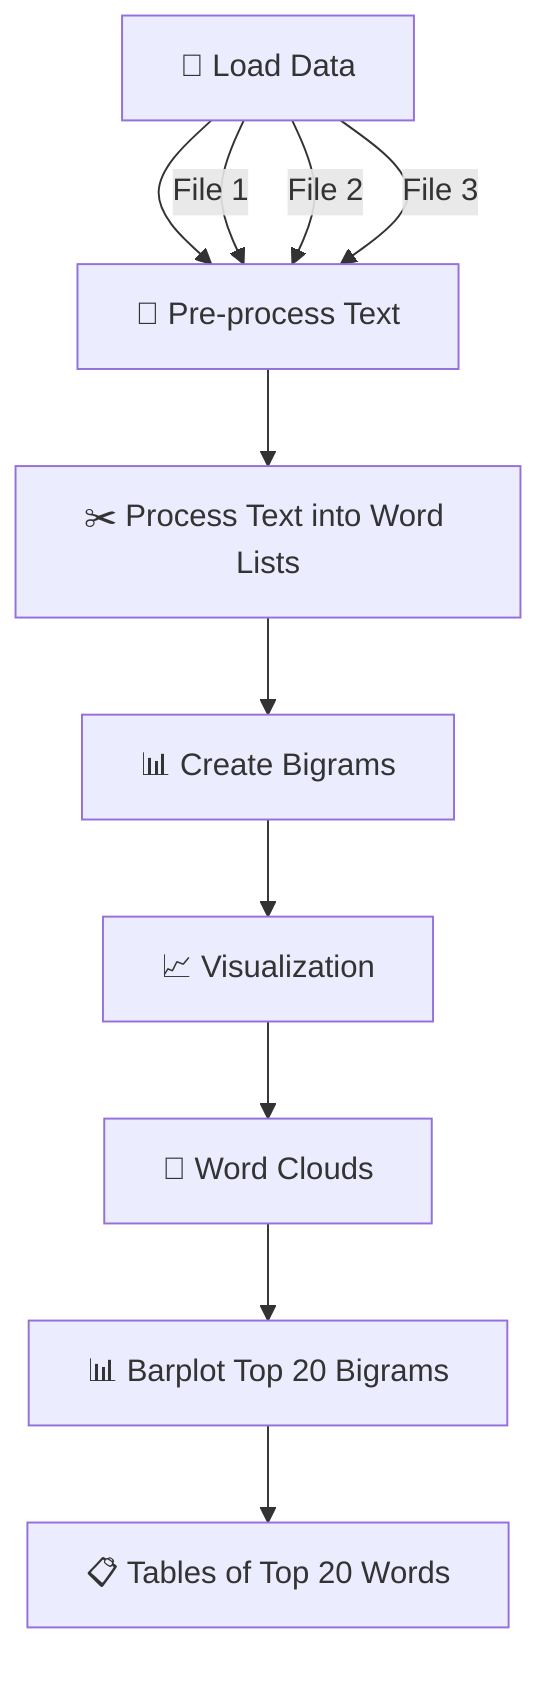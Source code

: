 graph TD;
    A["📂 Load Data"] --> B["🔄 Pre-process Text"];
    B --> C["✂️ Process Text into Word Lists"];
    C --> D["📊 Create Bigrams"];
    D --> E["📈 Visualization"];
    E --> F["🌈 Word Clouds"];
    F --> G["📊 Barplot Top 20 Bigrams"];
    G --> H["📋 Tables of Top 20 Words"];
    
    A["📂 Load Data"] -->|File 1| B;
    A["📂 Load Data"] -->|File 2| B;
    A["📂 Load Data"] -->|File 3| B;